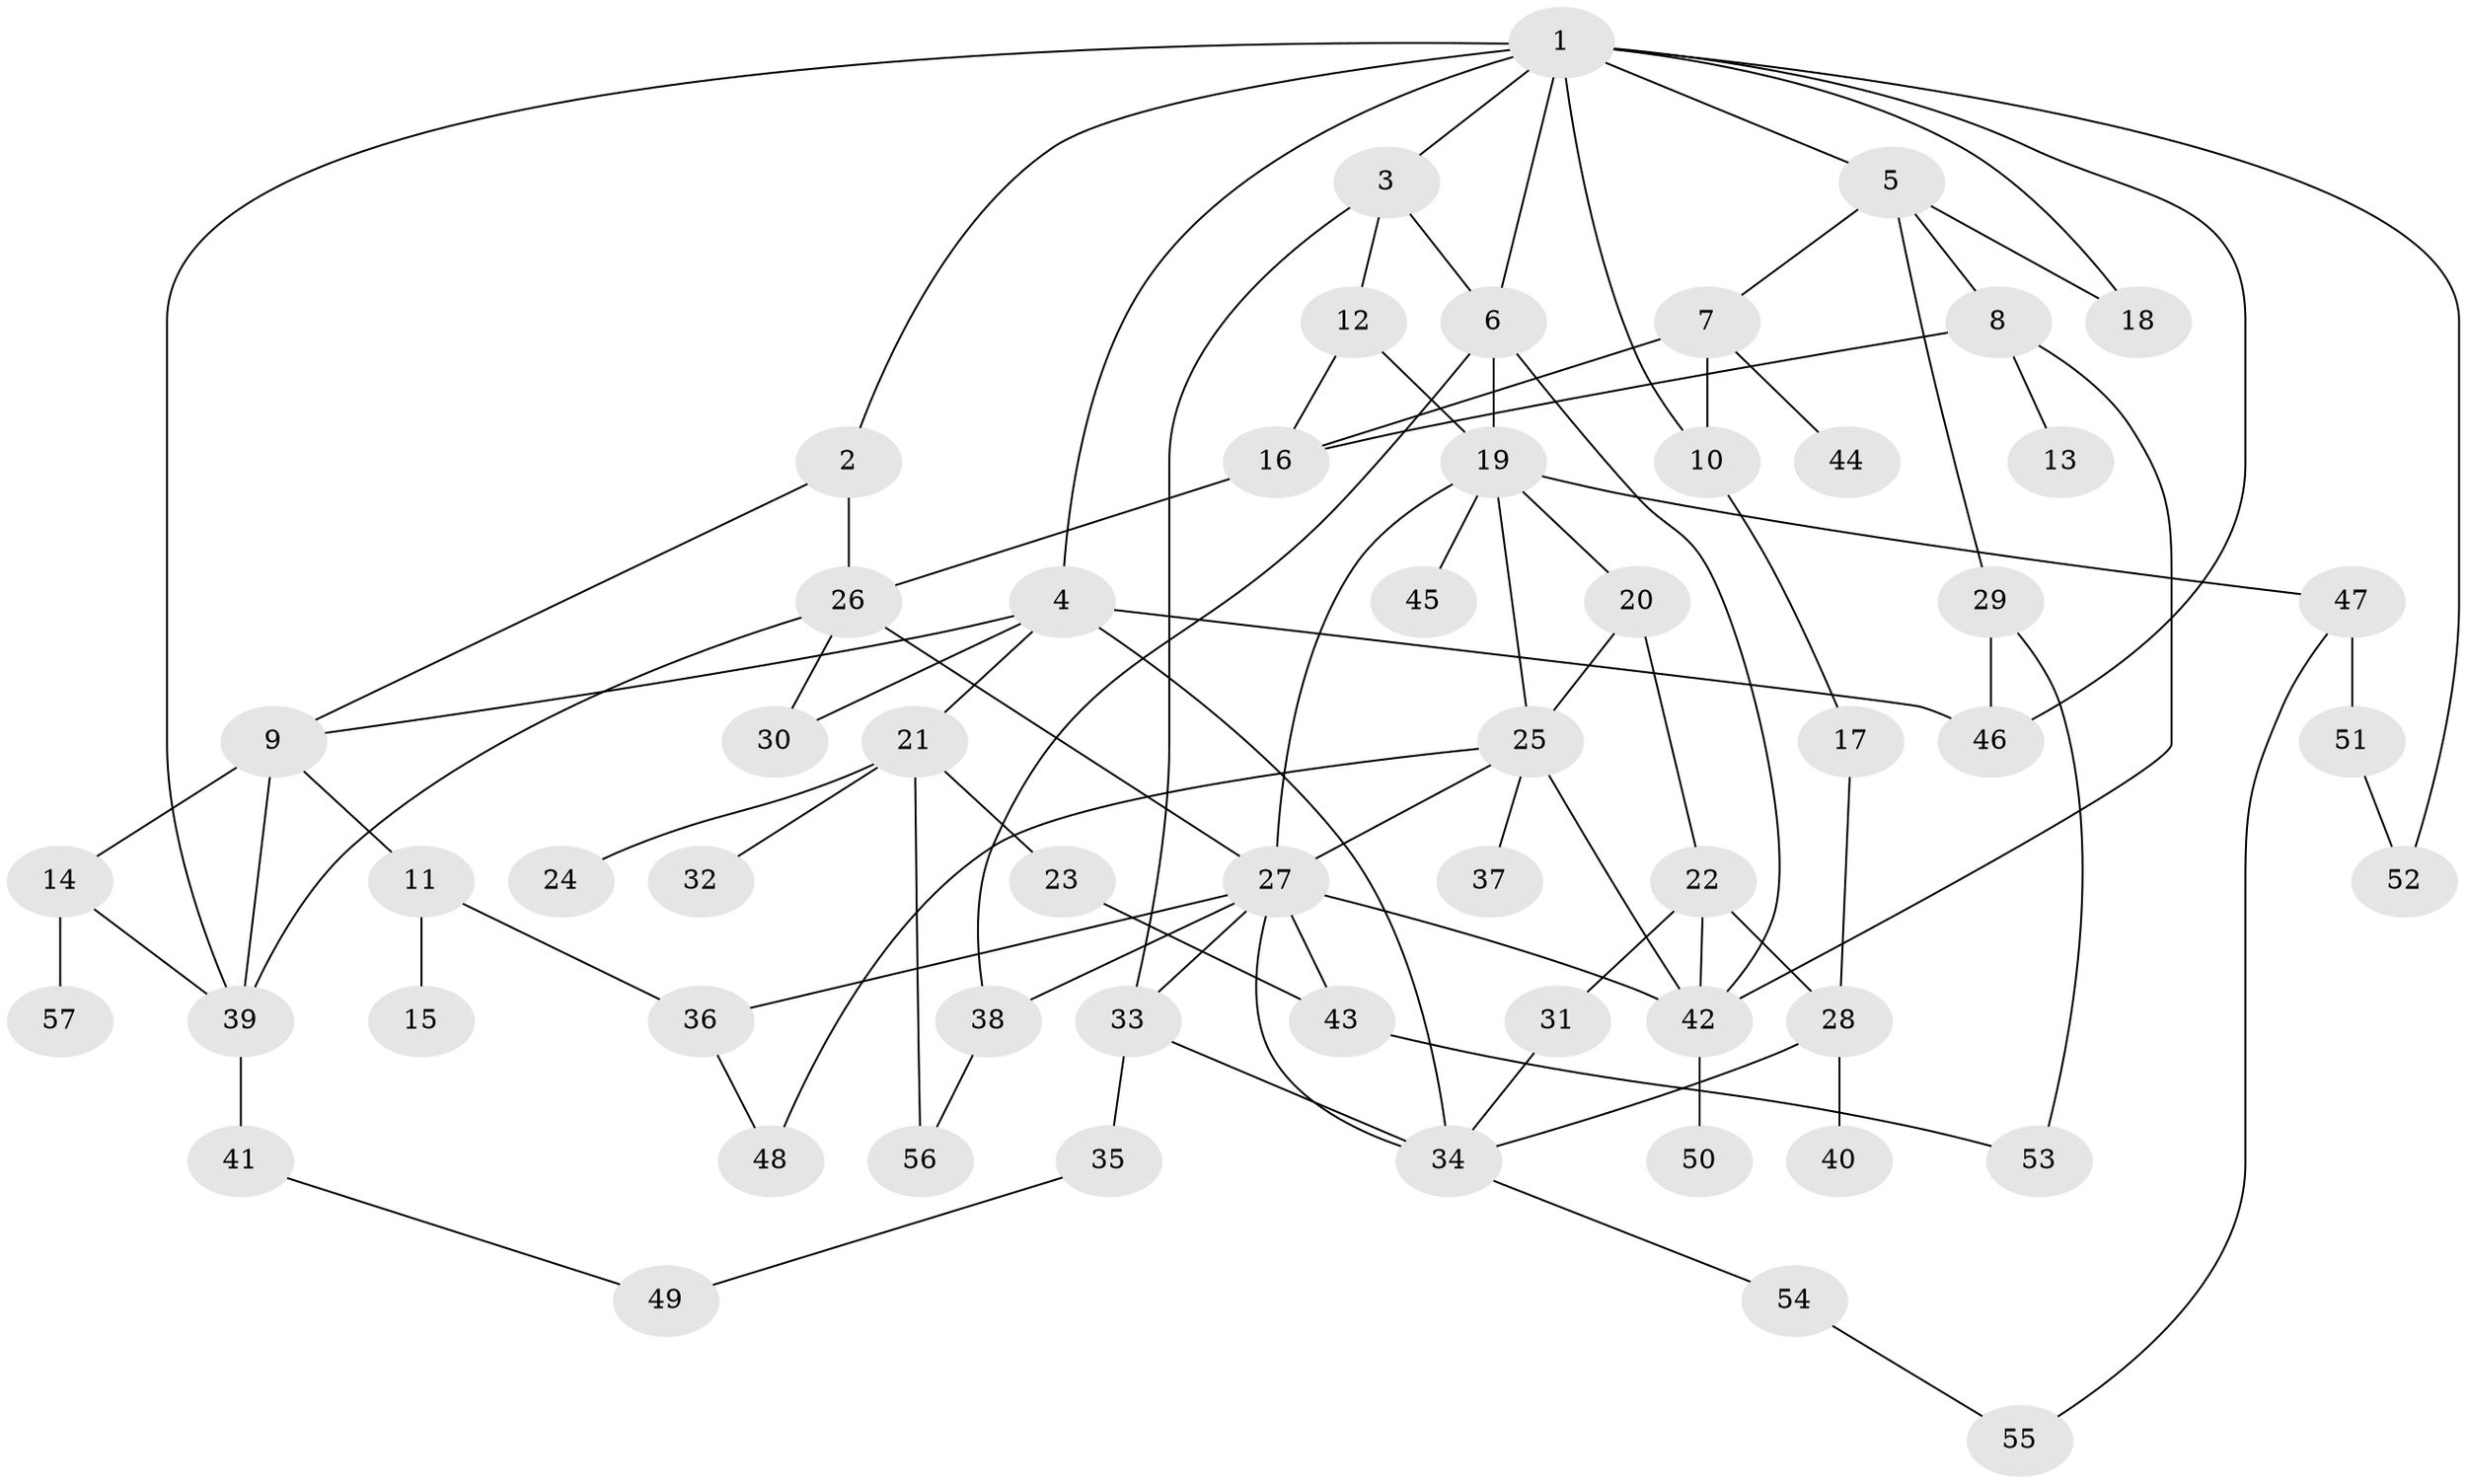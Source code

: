 // original degree distribution, {4: 0.10638297872340426, 6: 0.0425531914893617, 5: 0.028368794326241134, 7: 0.0070921985815602835, 3: 0.2553191489361702, 2: 0.2765957446808511, 8: 0.0070921985815602835, 1: 0.2765957446808511}
// Generated by graph-tools (version 1.1) at 2025/49/03/04/25 22:49:08]
// undirected, 57 vertices, 92 edges
graph export_dot {
  node [color=gray90,style=filled];
  1;
  2;
  3;
  4;
  5;
  6;
  7;
  8;
  9;
  10;
  11;
  12;
  13;
  14;
  15;
  16;
  17;
  18;
  19;
  20;
  21;
  22;
  23;
  24;
  25;
  26;
  27;
  28;
  29;
  30;
  31;
  32;
  33;
  34;
  35;
  36;
  37;
  38;
  39;
  40;
  41;
  42;
  43;
  44;
  45;
  46;
  47;
  48;
  49;
  50;
  51;
  52;
  53;
  54;
  55;
  56;
  57;
  1 -- 2 [weight=1.0];
  1 -- 3 [weight=1.0];
  1 -- 4 [weight=1.0];
  1 -- 5 [weight=1.0];
  1 -- 6 [weight=1.0];
  1 -- 10 [weight=1.0];
  1 -- 18 [weight=1.0];
  1 -- 39 [weight=1.0];
  1 -- 46 [weight=1.0];
  1 -- 52 [weight=1.0];
  2 -- 9 [weight=1.0];
  2 -- 26 [weight=1.0];
  3 -- 6 [weight=1.0];
  3 -- 12 [weight=1.0];
  3 -- 33 [weight=1.0];
  4 -- 9 [weight=1.0];
  4 -- 21 [weight=1.0];
  4 -- 30 [weight=1.0];
  4 -- 34 [weight=2.0];
  4 -- 46 [weight=1.0];
  5 -- 7 [weight=1.0];
  5 -- 8 [weight=1.0];
  5 -- 18 [weight=1.0];
  5 -- 29 [weight=1.0];
  6 -- 19 [weight=1.0];
  6 -- 38 [weight=1.0];
  6 -- 42 [weight=1.0];
  7 -- 10 [weight=2.0];
  7 -- 16 [weight=1.0];
  7 -- 44 [weight=1.0];
  8 -- 13 [weight=1.0];
  8 -- 16 [weight=1.0];
  8 -- 42 [weight=1.0];
  9 -- 11 [weight=1.0];
  9 -- 14 [weight=1.0];
  9 -- 39 [weight=1.0];
  10 -- 17 [weight=1.0];
  11 -- 15 [weight=1.0];
  11 -- 36 [weight=1.0];
  12 -- 16 [weight=1.0];
  12 -- 19 [weight=1.0];
  14 -- 39 [weight=1.0];
  14 -- 57 [weight=1.0];
  16 -- 26 [weight=1.0];
  17 -- 28 [weight=1.0];
  19 -- 20 [weight=1.0];
  19 -- 25 [weight=1.0];
  19 -- 27 [weight=1.0];
  19 -- 45 [weight=1.0];
  19 -- 47 [weight=1.0];
  20 -- 22 [weight=1.0];
  20 -- 25 [weight=1.0];
  21 -- 23 [weight=1.0];
  21 -- 24 [weight=1.0];
  21 -- 32 [weight=1.0];
  21 -- 56 [weight=1.0];
  22 -- 28 [weight=1.0];
  22 -- 31 [weight=1.0];
  22 -- 42 [weight=1.0];
  23 -- 43 [weight=1.0];
  25 -- 27 [weight=1.0];
  25 -- 37 [weight=1.0];
  25 -- 42 [weight=1.0];
  25 -- 48 [weight=1.0];
  26 -- 27 [weight=1.0];
  26 -- 30 [weight=1.0];
  26 -- 39 [weight=1.0];
  27 -- 33 [weight=1.0];
  27 -- 34 [weight=1.0];
  27 -- 36 [weight=1.0];
  27 -- 38 [weight=1.0];
  27 -- 42 [weight=1.0];
  27 -- 43 [weight=1.0];
  28 -- 34 [weight=1.0];
  28 -- 40 [weight=1.0];
  29 -- 46 [weight=1.0];
  29 -- 53 [weight=1.0];
  31 -- 34 [weight=1.0];
  33 -- 34 [weight=1.0];
  33 -- 35 [weight=1.0];
  34 -- 54 [weight=1.0];
  35 -- 49 [weight=1.0];
  36 -- 48 [weight=1.0];
  38 -- 56 [weight=1.0];
  39 -- 41 [weight=2.0];
  41 -- 49 [weight=1.0];
  42 -- 50 [weight=1.0];
  43 -- 53 [weight=1.0];
  47 -- 51 [weight=1.0];
  47 -- 55 [weight=1.0];
  51 -- 52 [weight=1.0];
  54 -- 55 [weight=1.0];
}
